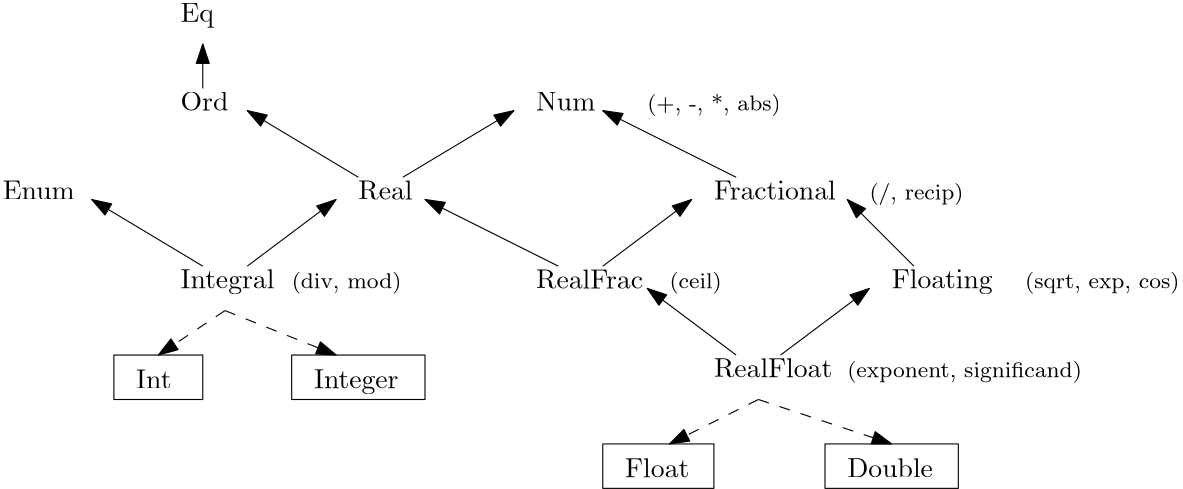 <?xml version="1.0"?>
<!DOCTYPE ipe SYSTEM "ipe.dtd">
<ipe version="70107" creator="Ipe 7.1.10">
<info created="D:20180214112419" modified="D:20180214125412"/>
<ipestyle name="basic">
<symbol name="arrow/arc(spx)">
<path stroke="sym-stroke" fill="sym-stroke" pen="sym-pen">
0 0 m
-1 0.333 l
-1 -0.333 l
h
</path>
</symbol>
<symbol name="arrow/farc(spx)">
<path stroke="sym-stroke" fill="white" pen="sym-pen">
0 0 m
-1 0.333 l
-1 -0.333 l
h
</path>
</symbol>
<symbol name="arrow/ptarc(spx)">
<path stroke="sym-stroke" fill="sym-stroke" pen="sym-pen">
0 0 m
-1 0.333 l
-0.8 0 l
-1 -0.333 l
h
</path>
</symbol>
<symbol name="arrow/fptarc(spx)">
<path stroke="sym-stroke" fill="white" pen="sym-pen">
0 0 m
-1 0.333 l
-0.8 0 l
-1 -0.333 l
h
</path>
</symbol>
<symbol name="mark/circle(sx)" transformations="translations">
<path fill="sym-stroke">
0.6 0 0 0.6 0 0 e
0.4 0 0 0.4 0 0 e
</path>
</symbol>
<symbol name="mark/disk(sx)" transformations="translations">
<path fill="sym-stroke">
0.6 0 0 0.6 0 0 e
</path>
</symbol>
<symbol name="mark/fdisk(sfx)" transformations="translations">
<group>
<path fill="sym-fill">
0.5 0 0 0.5 0 0 e
</path>
<path fill="sym-stroke" fillrule="eofill">
0.6 0 0 0.6 0 0 e
0.4 0 0 0.4 0 0 e
</path>
</group>
</symbol>
<symbol name="mark/box(sx)" transformations="translations">
<path fill="sym-stroke" fillrule="eofill">
-0.6 -0.6 m
0.6 -0.6 l
0.6 0.6 l
-0.6 0.6 l
h
-0.4 -0.4 m
0.4 -0.4 l
0.4 0.4 l
-0.4 0.4 l
h
</path>
</symbol>
<symbol name="mark/square(sx)" transformations="translations">
<path fill="sym-stroke">
-0.6 -0.6 m
0.6 -0.6 l
0.6 0.6 l
-0.6 0.6 l
h
</path>
</symbol>
<symbol name="mark/fsquare(sfx)" transformations="translations">
<group>
<path fill="sym-fill">
-0.5 -0.5 m
0.5 -0.5 l
0.5 0.5 l
-0.5 0.5 l
h
</path>
<path fill="sym-stroke" fillrule="eofill">
-0.6 -0.6 m
0.6 -0.6 l
0.6 0.6 l
-0.6 0.6 l
h
-0.4 -0.4 m
0.4 -0.4 l
0.4 0.4 l
-0.4 0.4 l
h
</path>
</group>
</symbol>
<symbol name="mark/cross(sx)" transformations="translations">
<group>
<path fill="sym-stroke">
-0.43 -0.57 m
0.57 0.43 l
0.43 0.57 l
-0.57 -0.43 l
h
</path>
<path fill="sym-stroke">
-0.43 0.57 m
0.57 -0.43 l
0.43 -0.57 l
-0.57 0.43 l
h
</path>
</group>
</symbol>
<symbol name="arrow/fnormal(spx)">
<path stroke="sym-stroke" fill="white" pen="sym-pen">
0 0 m
-1 0.333 l
-1 -0.333 l
h
</path>
</symbol>
<symbol name="arrow/pointed(spx)">
<path stroke="sym-stroke" fill="sym-stroke" pen="sym-pen">
0 0 m
-1 0.333 l
-0.8 0 l
-1 -0.333 l
h
</path>
</symbol>
<symbol name="arrow/fpointed(spx)">
<path stroke="sym-stroke" fill="white" pen="sym-pen">
0 0 m
-1 0.333 l
-0.8 0 l
-1 -0.333 l
h
</path>
</symbol>
<symbol name="arrow/linear(spx)">
<path stroke="sym-stroke" pen="sym-pen">
-1 0.333 m
0 0 l
-1 -0.333 l
</path>
</symbol>
<symbol name="arrow/fdouble(spx)">
<path stroke="sym-stroke" fill="white" pen="sym-pen">
0 0 m
-1 0.333 l
-1 -0.333 l
h
-1 0 m
-2 0.333 l
-2 -0.333 l
h
</path>
</symbol>
<symbol name="arrow/double(spx)">
<path stroke="sym-stroke" fill="sym-stroke" pen="sym-pen">
0 0 m
-1 0.333 l
-1 -0.333 l
h
-1 0 m
-2 0.333 l
-2 -0.333 l
h
</path>
</symbol>
<pen name="heavier" value="0.8"/>
<pen name="fat" value="1.2"/>
<pen name="ultrafat" value="2"/>
<symbolsize name="large" value="5"/>
<symbolsize name="small" value="2"/>
<symbolsize name="tiny" value="1.1"/>
<arrowsize name="large" value="10"/>
<arrowsize name="small" value="5"/>
<arrowsize name="tiny" value="3"/>
<color name="red" value="1 0 0"/>
<color name="green" value="0 1 0"/>
<color name="blue" value="0 0 1"/>
<color name="yellow" value="1 1 0"/>
<color name="orange" value="1 0.647 0"/>
<color name="gold" value="1 0.843 0"/>
<color name="purple" value="0.627 0.125 0.941"/>
<color name="gray" value="0.745"/>
<color name="brown" value="0.647 0.165 0.165"/>
<color name="navy" value="0 0 0.502"/>
<color name="pink" value="1 0.753 0.796"/>
<color name="seagreen" value="0.18 0.545 0.341"/>
<color name="turquoise" value="0.251 0.878 0.816"/>
<color name="violet" value="0.933 0.51 0.933"/>
<color name="darkblue" value="0 0 0.545"/>
<color name="darkcyan" value="0 0.545 0.545"/>
<color name="darkgray" value="0.663"/>
<color name="darkgreen" value="0 0.392 0"/>
<color name="darkmagenta" value="0.545 0 0.545"/>
<color name="darkorange" value="1 0.549 0"/>
<color name="darkred" value="0.545 0 0"/>
<color name="lightblue" value="0.678 0.847 0.902"/>
<color name="lightcyan" value="0.878 1 1"/>
<color name="lightgray" value="0.827"/>
<color name="lightgreen" value="0.565 0.933 0.565"/>
<color name="lightyellow" value="1 1 0.878"/>
<dashstyle name="dashed" value="[4] 0"/>
<dashstyle name="dotted" value="[1 3] 0"/>
<dashstyle name="dash dotted" value="[4 2 1 2] 0"/>
<dashstyle name="dash dot dotted" value="[4 2 1 2 1 2] 0"/>
<textsize name="large" value="\large"/>
<textsize name="Large" value="\Large"/>
<textsize name="LARGE" value="\LARGE"/>
<textsize name="huge" value="\huge"/>
<textsize name="Huge" value="\Huge"/>
<textsize name="small" value="\small"/>
<textsize name="footnote" value="\footnotesize"/>
<textsize name="tiny" value="\tiny"/>
<textstyle name="center" begin="\begin{center}" end="\end{center}"/>
<textstyle name="itemize" begin="\begin{itemize}" end="\end{itemize}"/>
<textstyle name="item" begin="\begin{itemize}\item{}" end="\end{itemize}"/>
<gridsize name="4 pts" value="4"/>
<gridsize name="8 pts (~3 mm)" value="8"/>
<gridsize name="16 pts (~6 mm)" value="16"/>
<gridsize name="32 pts (~12 mm)" value="32"/>
<gridsize name="10 pts (~3.5 mm)" value="10"/>
<gridsize name="20 pts (~7 mm)" value="20"/>
<gridsize name="14 pts (~5 mm)" value="14"/>
<gridsize name="28 pts (~10 mm)" value="28"/>
<gridsize name="56 pts (~20 mm)" value="56"/>
<anglesize name="90 deg" value="90"/>
<anglesize name="60 deg" value="60"/>
<anglesize name="45 deg" value="45"/>
<anglesize name="30 deg" value="30"/>
<anglesize name="22.5 deg" value="22.5"/>
<opacity name="10%" value="0.1"/>
<opacity name="30%" value="0.3"/>
<opacity name="50%" value="0.5"/>
<opacity name="75%" value="0.75"/>
<tiling name="falling" angle="-60" step="4" width="1"/>
<tiling name="rising" angle="30" step="4" width="1"/>
</ipestyle>
<page>
<layer name="alpha"/>
<layer name="beta"/>
<view layers="alpha beta" active="alpha"/>
<text layer="alpha" matrix="1 0 0 1 0 -32" transformations="translations" pos="128 768" stroke="black" type="label" width="12.038" height="6.815" depth="1.93" valign="baseline">Eq</text>
<text matrix="1 0 0 1 128 -32" transformations="translations" pos="128 736" stroke="black" type="label" width="21.309" height="6.808" depth="0" valign="baseline">Num</text>
<text matrix="1 0 0 1 -64 -64" transformations="translations" pos="192 768" stroke="black" type="label" width="17.186" height="6.918" depth="0" valign="baseline">Ord</text>
<text matrix="1 0 0 1 0 -64" transformations="translations" pos="192 736" stroke="black" type="label" width="19.51" height="6.918" depth="0" valign="baseline">Real</text>
<text matrix="1 0 0 1 128 -32" transformations="translations" pos="192 704" stroke="black" type="label" width="43.891" height="6.918" depth="0" valign="baseline">Fractional</text>
<text matrix="1 0 0 1 0 -64" transformations="translations" pos="128 704" stroke="black" type="label" width="33.79" height="6.926" depth="1.93" valign="baseline">Integral</text>
<text matrix="1 0 0 1 32 -84" transformations="translations" pos="80 688" stroke="black" type="label" width="12.73" height="6.808" depth="0" valign="baseline">Int</text>
<text matrix="1 0 0 1 64 -68" transformations="translations" pos="112 672" stroke="black" type="label" width="30.469" height="6.815" depth="1.93" valign="baseline">Integer</text>
<text matrix="1 0 0 1 192 -32" transformations="translations" pos="192 672" stroke="black" type="label" width="36.391" height="6.926" depth="1.93" valign="baseline">Floating</text>
<text matrix="1 0 0 1 128 -32" transformations="translations" pos="192 640" stroke="black" type="label" width="42.618" height="6.918" depth="0" valign="baseline">RealFloat</text>
<text matrix="1 0 0 1 96 -36" transformations="translations" pos="192 608" stroke="black" type="label" width="23.108" height="6.918" depth="0" valign="baseline">Float</text>
<text matrix="1 0 0 1 128 -36" transformations="translations" pos="240 608" stroke="black" type="label" width="30.857" height="6.918" depth="0" valign="baseline">Double</text>
<text matrix="1 0 0 1 64 -64" transformations="translations" pos="0 736" stroke="black" type="label" width="25.875" height="6.808" depth="0" valign="baseline">Enum</text>
<text matrix="1 0 0 1 64 -64" transformations="translations" pos="192 704" stroke="black" type="label" width="38.495" height="6.918" depth="0" valign="baseline">RealFrac</text>
<path matrix="1 0 0 1 64 -64" stroke="black" arrow="normal/normal">
72 776 m
72 792 l
</path>
<path matrix="1 0 0 1 64 -64" stroke="black" dash="dashed" arrow="normal/normal">
80 696 m
56 680 l
</path>
<path matrix="1 0 0 1 64 -64" stroke="black" dash="dashed" arrow="normal/normal">
80 696 m
120 680 l
</path>
<path matrix="1 0 0 1 64 -64" stroke="black">
40 680 m
40 664 l
72 664 l
72 680 l
h
</path>
<path matrix="1 0 0 1 64 -64" stroke="black">
104 680 m
104 664 l
152 664 l
152 680 l
h
</path>
<path matrix="1 0 0 1 64 -64" stroke="black">
216 648 m
216 632 l
256 632 l
256 648 l
h
</path>
<path matrix="1 0 0 1 64 -64" stroke="black">
296 648 m
296 632 l
344 632 l
344 648 l
h
</path>
<path matrix="1 0 0 1 64 -64" stroke="black" dash="dashed" arrow="normal/normal">
272 664 m
240 648 l
</path>
<path matrix="1 0 0 1 64 -64" stroke="black" dash="dashed" arrow="normal/normal">
272 664 m
320 648 l
</path>
<path matrix="1 0 0 1 64 -64" stroke="black" arrow="normal/normal">
72 712 m
32 736 l
</path>
<path matrix="1 0 0 1 64 -64" stroke="black" arrow="normal/normal">
88 712 m
120 736 l
</path>
<path matrix="1 0 0 1 64 -64" stroke="black" arrow="normal/normal">
200 712 m
152 736 l
</path>
<path matrix="1 0 0 1 64 -64" stroke="black" arrow="normal/normal">
216 712 m
248 736 l
</path>
<path matrix="1 0 0 1 64 -64" stroke="black" arrow="normal/normal">
264 680 m
232 704 l
</path>
<path matrix="1 0 0 1 64 -64" stroke="black" arrow="normal/normal">
280 680 m
312 704 l
</path>
<path matrix="1 0 0 1 64 -64" stroke="black" arrow="normal/normal">
328 712 m
304 736 l
</path>
<path matrix="1 0 0 1 64 -64" stroke="black" arrow="normal/normal">
264 744 m
216 768 l
</path>
<path matrix="1 0 0 1 64 -64" stroke="black" arrow="normal/normal">
128 744 m
88 768 l
</path>
<path matrix="1 0 0 1 64 -64" stroke="black" arrow="normal/normal">
144 744 m
184 768 l
</path>
<text layer="beta" transformations="translations" pos="296 704" stroke="black" type="label" width="48.034" height="5.98" depth="1.99" valign="baseline" size="footnote">(+, -, *, abs)</text>
<text transformations="translations" pos="376 672" stroke="black" type="label" width="33.88" height="5.98" depth="1.99" valign="baseline" size="footnote">(/, recip)</text>
<text transformations="translations" pos="168 640" stroke="black" type="label" width="39.519" height="5.98" depth="1.99" valign="baseline" size="footnote">(div, mod)</text>
<text transformations="translations" pos="432 640" stroke="black" type="label" width="55.616" height="5.98" depth="1.99" valign="baseline" size="footnote">(sqrt, exp, cos)</text>
<text transformations="translations" pos="304 640" stroke="black" type="label" width="18.819" height="5.98" depth="1.99" valign="baseline" size="footnote">(ceil)</text>
<text transformations="translations" pos="368 608" stroke="black" type="label" width="84.495" height="5.98" depth="1.99" valign="baseline" size="footnote">(exponent, significand)</text>
</page>
</ipe>
